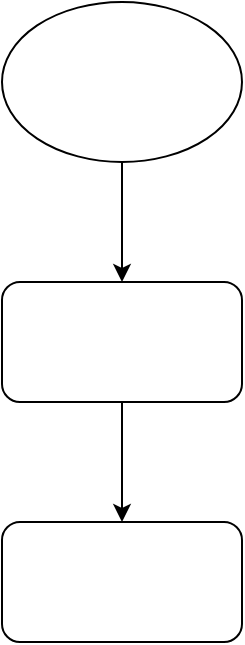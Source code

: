 <mxfile version="27.0.6">
  <diagram name="第 1 页" id="kTlSV3RhlPkoa34mjc7b">
    <mxGraphModel dx="2018" dy="514" grid="1" gridSize="10" guides="1" tooltips="1" connect="1" arrows="1" fold="1" page="1" pageScale="1" pageWidth="827" pageHeight="1169" math="0" shadow="0">
      <root>
        <mxCell id="0" />
        <mxCell id="1" parent="0" />
        <mxCell id="T2vWgiH1zTQjgsDbBocM-6" value="" style="edgeStyle=orthogonalEdgeStyle;rounded=0;orthogonalLoop=1;jettySize=auto;html=1;" parent="1" source="T2vWgiH1zTQjgsDbBocM-2" target="T2vWgiH1zTQjgsDbBocM-5" edge="1">
          <mxGeometry relative="1" as="geometry" />
        </mxCell>
        <mxCell id="T2vWgiH1zTQjgsDbBocM-2" value="" style="rounded=1;whiteSpace=wrap;html=1;" parent="1" vertex="1">
          <mxGeometry x="300" y="160" width="120" height="60" as="geometry" />
        </mxCell>
        <mxCell id="T2vWgiH1zTQjgsDbBocM-4" value="" style="edgeStyle=orthogonalEdgeStyle;rounded=0;orthogonalLoop=1;jettySize=auto;html=1;" parent="1" source="T2vWgiH1zTQjgsDbBocM-3" target="T2vWgiH1zTQjgsDbBocM-2" edge="1">
          <mxGeometry relative="1" as="geometry" />
        </mxCell>
        <mxCell id="T2vWgiH1zTQjgsDbBocM-3" value="" style="ellipse;whiteSpace=wrap;html=1;" parent="1" vertex="1">
          <mxGeometry x="300" y="20" width="120" height="80" as="geometry" />
        </mxCell>
        <mxCell id="T2vWgiH1zTQjgsDbBocM-5" value="" style="rounded=1;whiteSpace=wrap;html=1;" parent="1" vertex="1">
          <mxGeometry x="300" y="280" width="120" height="60" as="geometry" />
        </mxCell>
      </root>
    </mxGraphModel>
  </diagram>
</mxfile>
